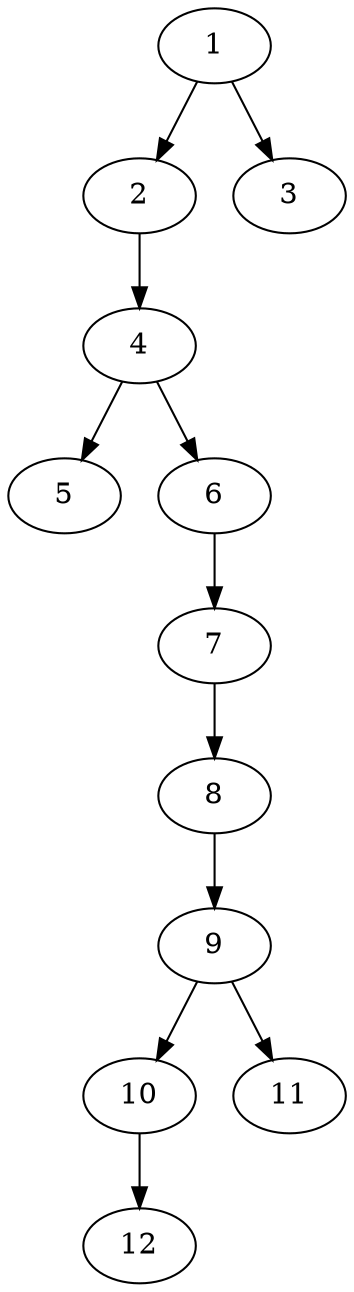 // DAG (tier=1-easy, mode=data, n=12, ccr=0.313, fat=0.369, density=0.213, regular=0.731, jump=0.077, mindata=1048576, maxdata=8388608)
// DAG automatically generated by daggen at Sun Aug 24 16:33:32 2025
// /home/ermia/Project/Environments/daggen/bin/daggen --dot --ccr 0.313 --fat 0.369 --regular 0.731 --density 0.213 --jump 0.077 --mindata 1048576 --maxdata 8388608 -n 12 
digraph G {
  1 [size="110910810822606323712", alpha="0.08", expect_size="55455405411303161856"]
  1 -> 2 [size ="184674064269312"]
  1 -> 3 [size ="184674064269312"]
  2 [size="958922656322323712", alpha="0.06", expect_size="479461328161161856"]
  2 -> 4 [size ="471230264115200"]
  3 [size="152502336426274080", alpha="0.11", expect_size="76251168213137040"]
  4 [size="6281813009719183", alpha="0.07", expect_size="3140906504859591"]
  4 -> 5 [size ="221192703180800"]
  4 -> 6 [size ="221192703180800"]
  5 [size="8352795795914247", alpha="0.20", expect_size="4176397897957123"]
  6 [size="413938692628779368448", alpha="0.15", expect_size="206969346314389684224"]
  6 -> 7 [size ="444338559516672"]
  7 [size="665353757005506", alpha="0.08", expect_size="332676878502753"]
  7 -> 8 [size ="13572633526272"]
  8 [size="1363252349715876608", alpha="0.09", expect_size="681626174857938304"]
  8 -> 9 [size ="516268700467200"]
  9 [size="27471484982383724", alpha="0.16", expect_size="13735742491191862"]
  9 -> 10 [size ="475767964172288"]
  9 -> 11 [size ="475767964172288"]
  10 [size="125784033534639341568", alpha="0.16", expect_size="62892016767319670784"]
  10 -> 12 [size ="200835430612992"]
  11 [size="25263288616817728", alpha="0.08", expect_size="12631644308408864"]
  12 [size="3014185253225894", alpha="0.07", expect_size="1507092626612947"]
}